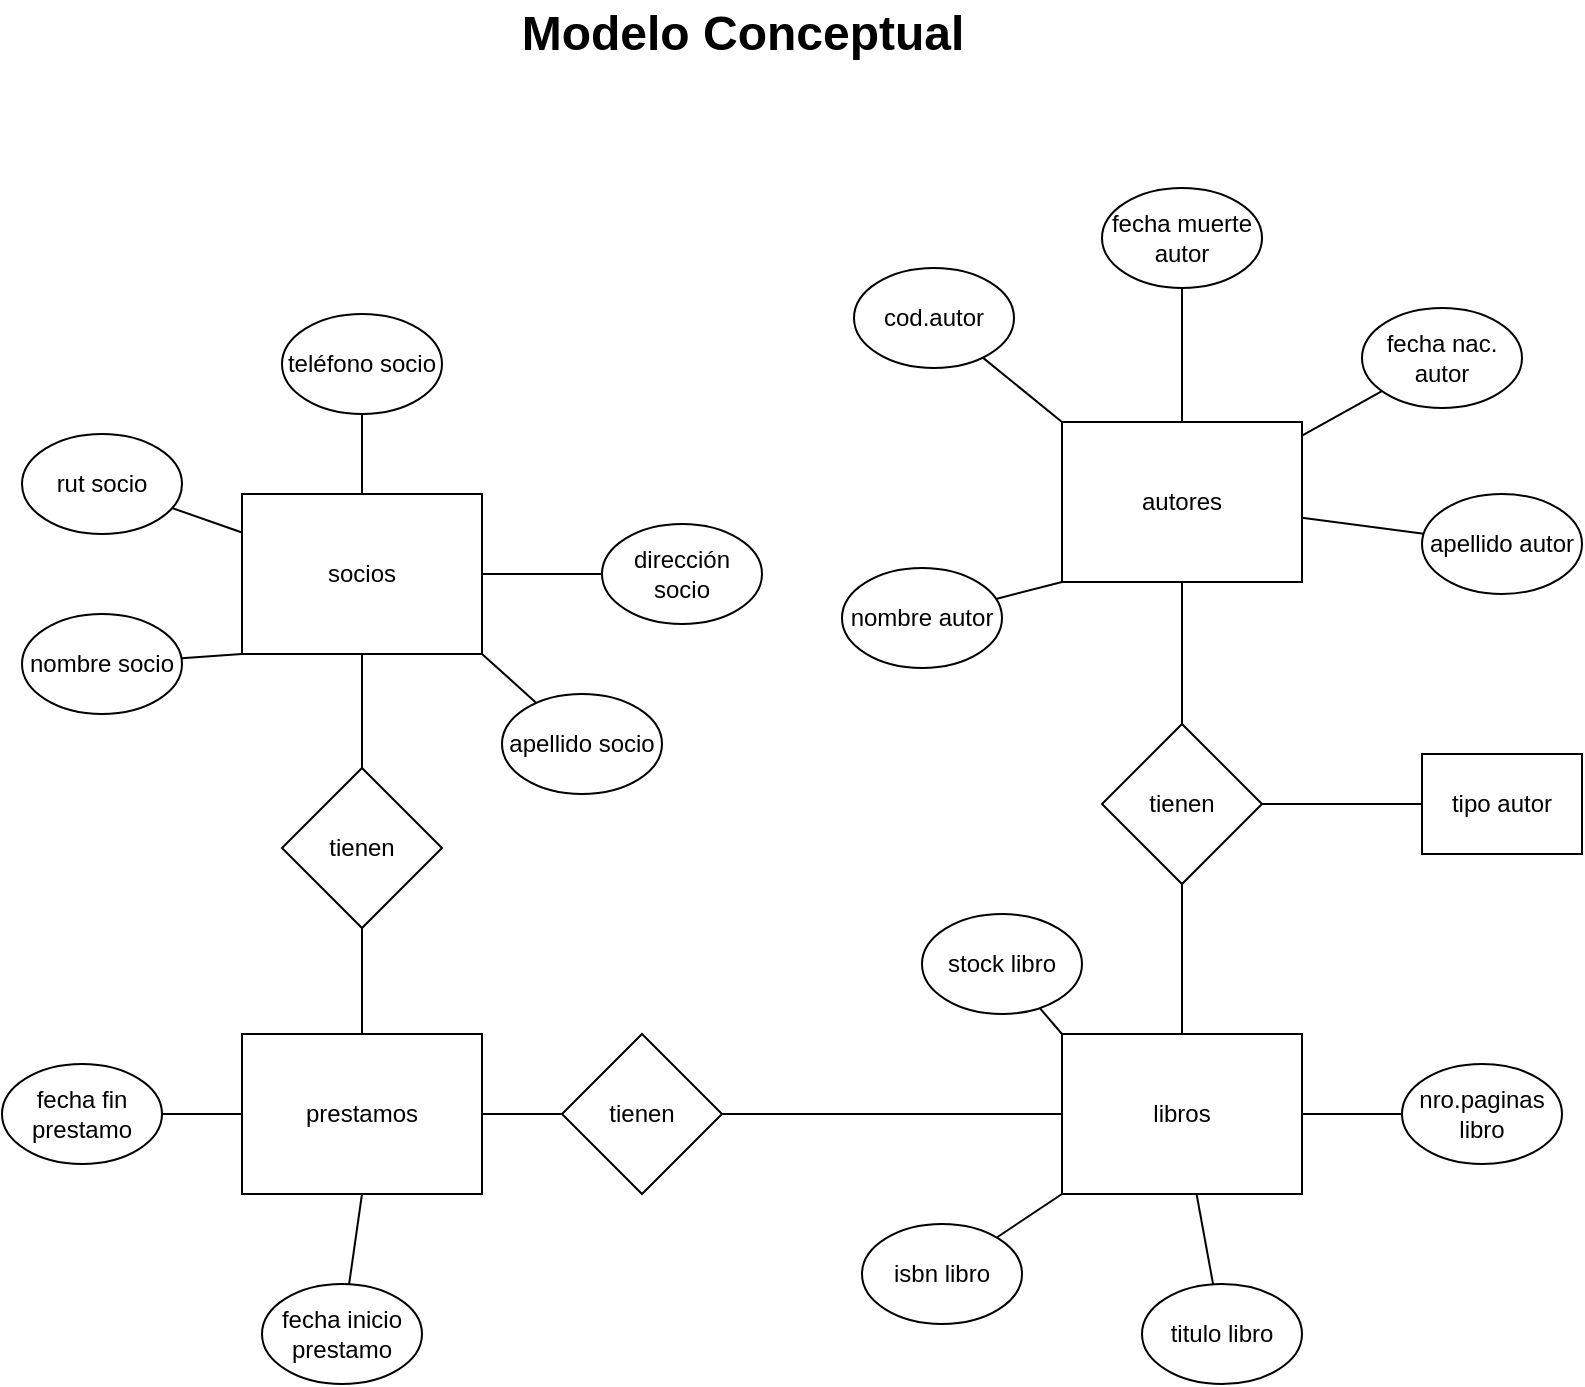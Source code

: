 <mxfile version="17.4.6" type="device" pages="3"><diagram id="gGdXK5Btigw2QrwOdu4P" name="Mod.Conceptal"><mxGraphModel dx="868" dy="450" grid="0" gridSize="10" guides="1" tooltips="1" connect="1" arrows="1" fold="1" page="1" pageScale="1" pageWidth="1169" pageHeight="827" math="0" shadow="0"><root><mxCell id="0"/><mxCell id="1" parent="0"/><mxCell id="twJl-MqSFPDh4V0m7v64-31" style="endArrow=none;rounded=0;orthogonalLoop=1;jettySize=auto;html=1;entryX=0;entryY=1;entryDx=0;entryDy=0;" parent="1" source="twJl-MqSFPDh4V0m7v64-2" target="twJl-MqSFPDh4V0m7v64-28" edge="1"><mxGeometry relative="1" as="geometry"/></mxCell><mxCell id="twJl-MqSFPDh4V0m7v64-2" value="isbn libro" style="ellipse;whiteSpace=wrap;html=1;" parent="1" vertex="1"><mxGeometry x="440" y="648" width="80" height="50" as="geometry"/></mxCell><mxCell id="twJl-MqSFPDh4V0m7v64-52" value="" style="endArrow=none;edgeStyle=none;rounded=0;orthogonalLoop=1;jettySize=auto;html=1;" parent="1" source="twJl-MqSFPDh4V0m7v64-3" target="twJl-MqSFPDh4V0m7v64-28" edge="1"><mxGeometry relative="1" as="geometry"/></mxCell><mxCell id="twJl-MqSFPDh4V0m7v64-3" value="titulo libro" style="ellipse;whiteSpace=wrap;html=1;" parent="1" vertex="1"><mxGeometry x="580" y="678" width="80" height="50" as="geometry"/></mxCell><mxCell id="twJl-MqSFPDh4V0m7v64-4" value="tipo autor" style="rounded=0;whiteSpace=wrap;html=1;" parent="1" vertex="1"><mxGeometry x="720" y="413" width="80" height="50" as="geometry"/></mxCell><mxCell id="twJl-MqSFPDh4V0m7v64-32" style="endArrow=none;rounded=0;orthogonalLoop=1;jettySize=auto;html=1;entryX=1;entryY=0.5;entryDx=0;entryDy=0;" parent="1" source="twJl-MqSFPDh4V0m7v64-5" target="twJl-MqSFPDh4V0m7v64-28" edge="1"><mxGeometry relative="1" as="geometry"/></mxCell><mxCell id="twJl-MqSFPDh4V0m7v64-5" value="nro.paginas libro" style="ellipse;whiteSpace=wrap;html=1;" parent="1" vertex="1"><mxGeometry x="710" y="568" width="80" height="50" as="geometry"/></mxCell><mxCell id="twJl-MqSFPDh4V0m7v64-22" style="endArrow=none;rounded=0;orthogonalLoop=1;jettySize=auto;html=1;" parent="1" source="twJl-MqSFPDh4V0m7v64-6" target="twJl-MqSFPDh4V0m7v64-21" edge="1"><mxGeometry relative="1" as="geometry"/></mxCell><mxCell id="twJl-MqSFPDh4V0m7v64-6" value="rut socio" style="ellipse;whiteSpace=wrap;html=1;" parent="1" vertex="1"><mxGeometry x="20" y="253" width="80" height="50" as="geometry"/></mxCell><mxCell id="twJl-MqSFPDh4V0m7v64-39" style="endArrow=none;rounded=0;orthogonalLoop=1;jettySize=auto;html=1;entryX=0;entryY=0;entryDx=0;entryDy=0;" parent="1" source="twJl-MqSFPDh4V0m7v64-7" target="twJl-MqSFPDh4V0m7v64-36" edge="1"><mxGeometry relative="1" as="geometry"/></mxCell><mxCell id="twJl-MqSFPDh4V0m7v64-7" value="cod.autor" style="ellipse;whiteSpace=wrap;html=1;" parent="1" vertex="1"><mxGeometry x="436" y="170" width="80" height="50" as="geometry"/></mxCell><mxCell id="twJl-MqSFPDh4V0m7v64-41" style="endArrow=none;rounded=0;orthogonalLoop=1;jettySize=auto;html=1;entryX=0;entryY=1;entryDx=0;entryDy=0;" parent="1" source="twJl-MqSFPDh4V0m7v64-8" target="twJl-MqSFPDh4V0m7v64-36" edge="1"><mxGeometry relative="1" as="geometry"/></mxCell><mxCell id="twJl-MqSFPDh4V0m7v64-8" value="nombre autor" style="ellipse;whiteSpace=wrap;html=1;" parent="1" vertex="1"><mxGeometry x="430" y="320" width="80" height="50" as="geometry"/></mxCell><mxCell id="twJl-MqSFPDh4V0m7v64-42" value="" style="endArrow=none;edgeStyle=none;rounded=0;orthogonalLoop=1;jettySize=auto;html=1;" parent="1" source="twJl-MqSFPDh4V0m7v64-9" target="twJl-MqSFPDh4V0m7v64-36" edge="1"><mxGeometry relative="1" as="geometry"/></mxCell><mxCell id="twJl-MqSFPDh4V0m7v64-9" value="fecha nac. autor" style="ellipse;whiteSpace=wrap;html=1;" parent="1" vertex="1"><mxGeometry x="690" y="190" width="80" height="50" as="geometry"/></mxCell><mxCell id="twJl-MqSFPDh4V0m7v64-24" style="endArrow=none;rounded=0;orthogonalLoop=1;jettySize=auto;html=1;entryX=0;entryY=1;entryDx=0;entryDy=0;" parent="1" source="twJl-MqSFPDh4V0m7v64-11" target="twJl-MqSFPDh4V0m7v64-21" edge="1"><mxGeometry relative="1" as="geometry"/></mxCell><mxCell id="twJl-MqSFPDh4V0m7v64-11" value="nombre socio" style="ellipse;whiteSpace=wrap;html=1;" parent="1" vertex="1"><mxGeometry x="20" y="343" width="80" height="50" as="geometry"/></mxCell><mxCell id="twJl-MqSFPDh4V0m7v64-49" value="" style="endArrow=none;edgeStyle=none;rounded=0;orthogonalLoop=1;jettySize=auto;html=1;" parent="1" source="twJl-MqSFPDh4V0m7v64-12" target="twJl-MqSFPDh4V0m7v64-33" edge="1"><mxGeometry relative="1" as="geometry"/></mxCell><mxCell id="twJl-MqSFPDh4V0m7v64-12" value="fecha fin prestamo" style="ellipse;whiteSpace=wrap;html=1;" parent="1" vertex="1"><mxGeometry x="10" y="568" width="80" height="50" as="geometry"/></mxCell><mxCell id="twJl-MqSFPDh4V0m7v64-34" style="endArrow=none;rounded=0;orthogonalLoop=1;jettySize=auto;html=1;entryX=0.5;entryY=1;entryDx=0;entryDy=0;" parent="1" source="twJl-MqSFPDh4V0m7v64-13" target="twJl-MqSFPDh4V0m7v64-33" edge="1"><mxGeometry relative="1" as="geometry"/></mxCell><mxCell id="twJl-MqSFPDh4V0m7v64-13" value="fecha inicio prestamo" style="ellipse;whiteSpace=wrap;html=1;" parent="1" vertex="1"><mxGeometry x="140" y="678" width="80" height="50" as="geometry"/></mxCell><mxCell id="twJl-MqSFPDh4V0m7v64-27" style="endArrow=none;rounded=0;orthogonalLoop=1;jettySize=auto;html=1;entryX=0.5;entryY=0;entryDx=0;entryDy=0;" parent="1" source="twJl-MqSFPDh4V0m7v64-14" target="twJl-MqSFPDh4V0m7v64-21" edge="1"><mxGeometry relative="1" as="geometry"/></mxCell><mxCell id="twJl-MqSFPDh4V0m7v64-14" value="teléfono socio" style="ellipse;whiteSpace=wrap;html=1;" parent="1" vertex="1"><mxGeometry x="150" y="193" width="80" height="50" as="geometry"/></mxCell><mxCell id="twJl-MqSFPDh4V0m7v64-25" style="endArrow=none;rounded=0;orthogonalLoop=1;jettySize=auto;html=1;entryX=1;entryY=1;entryDx=0;entryDy=0;" parent="1" source="twJl-MqSFPDh4V0m7v64-17" target="twJl-MqSFPDh4V0m7v64-21" edge="1"><mxGeometry relative="1" as="geometry"/></mxCell><mxCell id="twJl-MqSFPDh4V0m7v64-17" value="apellido socio" style="ellipse;whiteSpace=wrap;html=1;" parent="1" vertex="1"><mxGeometry x="260" y="383" width="80" height="50" as="geometry"/></mxCell><mxCell id="twJl-MqSFPDh4V0m7v64-26" style="endArrow=none;rounded=0;orthogonalLoop=1;jettySize=auto;html=1;entryX=1;entryY=0.5;entryDx=0;entryDy=0;" parent="1" source="twJl-MqSFPDh4V0m7v64-18" target="twJl-MqSFPDh4V0m7v64-21" edge="1"><mxGeometry relative="1" as="geometry"/></mxCell><mxCell id="twJl-MqSFPDh4V0m7v64-18" value="dirección socio" style="ellipse;whiteSpace=wrap;html=1;" parent="1" vertex="1"><mxGeometry x="310" y="298" width="80" height="50" as="geometry"/></mxCell><mxCell id="twJl-MqSFPDh4V0m7v64-30" style="endArrow=none;rounded=0;orthogonalLoop=1;jettySize=auto;html=1;entryX=0;entryY=0;entryDx=0;entryDy=0;" parent="1" source="twJl-MqSFPDh4V0m7v64-19" target="twJl-MqSFPDh4V0m7v64-28" edge="1"><mxGeometry relative="1" as="geometry"/></mxCell><mxCell id="twJl-MqSFPDh4V0m7v64-19" value="stock libro" style="ellipse;whiteSpace=wrap;html=1;" parent="1" vertex="1"><mxGeometry x="470" y="493" width="80" height="50" as="geometry"/></mxCell><mxCell id="twJl-MqSFPDh4V0m7v64-43" value="" style="endArrow=none;edgeStyle=none;rounded=0;orthogonalLoop=1;jettySize=auto;html=1;" parent="1" source="twJl-MqSFPDh4V0m7v64-20" target="twJl-MqSFPDh4V0m7v64-36" edge="1"><mxGeometry relative="1" as="geometry"/></mxCell><mxCell id="twJl-MqSFPDh4V0m7v64-20" value="fecha muerte autor" style="ellipse;whiteSpace=wrap;html=1;" parent="1" vertex="1"><mxGeometry x="560" y="130" width="80" height="50" as="geometry"/></mxCell><mxCell id="twJl-MqSFPDh4V0m7v64-21" value="socios" style="rounded=0;whiteSpace=wrap;html=1;" parent="1" vertex="1"><mxGeometry x="130" y="283" width="120" height="80" as="geometry"/></mxCell><mxCell id="twJl-MqSFPDh4V0m7v64-57" value="" style="endArrow=none;edgeStyle=none;rounded=0;orthogonalLoop=1;jettySize=auto;html=1;entryX=0.5;entryY=1;entryDx=0;entryDy=0;" parent="1" source="twJl-MqSFPDh4V0m7v64-28" target="twJl-MqSFPDh4V0m7v64-56" edge="1"><mxGeometry relative="1" as="geometry"/></mxCell><mxCell id="twJl-MqSFPDh4V0m7v64-28" value="libros" style="rounded=0;whiteSpace=wrap;html=1;" parent="1" vertex="1"><mxGeometry x="540" y="553" width="120" height="80" as="geometry"/></mxCell><mxCell id="twJl-MqSFPDh4V0m7v64-47" style="edgeStyle=none;rounded=0;orthogonalLoop=1;jettySize=auto;html=1;exitX=0.5;exitY=0;exitDx=0;exitDy=0;entryX=0.5;entryY=1;entryDx=0;entryDy=0;strokeColor=none;" parent="1" source="twJl-MqSFPDh4V0m7v64-33" target="twJl-MqSFPDh4V0m7v64-46" edge="1"><mxGeometry relative="1" as="geometry"><mxPoint x="150" y="503" as="targetPoint"/></mxGeometry></mxCell><mxCell id="twJl-MqSFPDh4V0m7v64-54" style="endArrow=none;edgeStyle=none;rounded=0;orthogonalLoop=1;jettySize=auto;html=1;entryX=0.5;entryY=1;entryDx=0;entryDy=0;" parent="1" source="twJl-MqSFPDh4V0m7v64-33" target="twJl-MqSFPDh4V0m7v64-46" edge="1"><mxGeometry relative="1" as="geometry"/></mxCell><mxCell id="twJl-MqSFPDh4V0m7v64-55" value="" style="endArrow=none;edgeStyle=none;rounded=0;orthogonalLoop=1;jettySize=auto;html=1;" parent="1" source="twJl-MqSFPDh4V0m7v64-33" target="twJl-MqSFPDh4V0m7v64-50" edge="1"><mxGeometry relative="1" as="geometry"/></mxCell><mxCell id="twJl-MqSFPDh4V0m7v64-33" value="prestamos" style="rounded=0;whiteSpace=wrap;html=1;" parent="1" vertex="1"><mxGeometry x="130" y="553" width="120" height="80" as="geometry"/></mxCell><mxCell id="twJl-MqSFPDh4V0m7v64-36" value="autores" style="rounded=0;whiteSpace=wrap;html=1;" parent="1" vertex="1"><mxGeometry x="540" y="247" width="120" height="80" as="geometry"/></mxCell><mxCell id="twJl-MqSFPDh4V0m7v64-45" value="" style="endArrow=none;edgeStyle=none;rounded=0;orthogonalLoop=1;jettySize=auto;html=1;" parent="1" source="twJl-MqSFPDh4V0m7v64-44" target="twJl-MqSFPDh4V0m7v64-36" edge="1"><mxGeometry relative="1" as="geometry"/></mxCell><mxCell id="twJl-MqSFPDh4V0m7v64-44" value="apellido autor" style="ellipse;whiteSpace=wrap;html=1;" parent="1" vertex="1"><mxGeometry x="720" y="283" width="80" height="50" as="geometry"/></mxCell><mxCell id="twJl-MqSFPDh4V0m7v64-48" style="endArrow=none;edgeStyle=none;rounded=0;orthogonalLoop=1;jettySize=auto;html=1;entryX=0.5;entryY=1;entryDx=0;entryDy=0;exitX=0.5;exitY=0;exitDx=0;exitDy=0;" parent="1" source="twJl-MqSFPDh4V0m7v64-46" target="twJl-MqSFPDh4V0m7v64-21" edge="1"><mxGeometry relative="1" as="geometry"/></mxCell><mxCell id="twJl-MqSFPDh4V0m7v64-46" value="tienen" style="rhombus;whiteSpace=wrap;html=1;" parent="1" vertex="1"><mxGeometry x="150" y="420" width="80" height="80" as="geometry"/></mxCell><mxCell id="twJl-MqSFPDh4V0m7v64-53" style="endArrow=none;edgeStyle=none;rounded=0;orthogonalLoop=1;jettySize=auto;html=1;entryX=0;entryY=0.5;entryDx=0;entryDy=0;" parent="1" source="twJl-MqSFPDh4V0m7v64-50" target="twJl-MqSFPDh4V0m7v64-28" edge="1"><mxGeometry relative="1" as="geometry"/></mxCell><mxCell id="twJl-MqSFPDh4V0m7v64-50" value="tienen" style="rhombus;whiteSpace=wrap;html=1;" parent="1" vertex="1"><mxGeometry x="290" y="553" width="80" height="80" as="geometry"/></mxCell><mxCell id="twJl-MqSFPDh4V0m7v64-58" value="" style="endArrow=none;edgeStyle=none;rounded=0;orthogonalLoop=1;jettySize=auto;html=1;" parent="1" source="twJl-MqSFPDh4V0m7v64-56" target="twJl-MqSFPDh4V0m7v64-36" edge="1"><mxGeometry relative="1" as="geometry"/></mxCell><mxCell id="rr8LgBk8aCPNcUnzPRbN-1" style="endArrow=none;edgeStyle=none;rounded=0;orthogonalLoop=1;jettySize=auto;html=1;entryX=0;entryY=0.5;entryDx=0;entryDy=0;" edge="1" parent="1" source="twJl-MqSFPDh4V0m7v64-56" target="twJl-MqSFPDh4V0m7v64-4"><mxGeometry relative="1" as="geometry"/></mxCell><mxCell id="twJl-MqSFPDh4V0m7v64-56" value="tienen" style="rhombus;whiteSpace=wrap;html=1;" parent="1" vertex="1"><mxGeometry x="560" y="398" width="80" height="80" as="geometry"/></mxCell><mxCell id="C50uTX_eALHalkS49ZuI-1" value="Modelo Conceptual" style="text;html=1;resizable=0;autosize=1;align=center;verticalAlign=middle;points=[];fillColor=none;strokeColor=none;rounded=0;fontSize=24;fontStyle=1" vertex="1" parent="1"><mxGeometry x="264" y="36" width="231" height="33" as="geometry"/></mxCell></root></mxGraphModel></diagram><diagram id="sZoXA4b9WpNUsyYJrURt" name="Mod.Logico"><mxGraphModel dx="1578" dy="818" grid="0" gridSize="10" guides="1" tooltips="1" connect="1" arrows="1" fold="1" page="1" pageScale="1" pageWidth="1169" pageHeight="827" math="0" shadow="0"><root><mxCell id="0"/><mxCell id="1" parent="0"/><mxCell id="LcGjF_54cULHTcoYFPl6-4" style="endArrow=none;edgeStyle=none;rounded=0;orthogonalLoop=1;jettySize=auto;html=1;fontFamily=Times New Roman;" parent="1" source="kplBTsT5Uzii3WlaNtsr-4" target="kplBTsT5Uzii3WlaNtsr-12" edge="1"><mxGeometry relative="1" as="geometry"/></mxCell><mxCell id="kplBTsT5Uzii3WlaNtsr-4" value="Socios" style="swimlane;fontStyle=0;childLayout=stackLayout;horizontal=1;startSize=30;horizontalStack=0;resizeParent=1;resizeParentMax=0;resizeLast=0;collapsible=1;marginBottom=0;fontFamily=Times New Roman;" parent="1" vertex="1"><mxGeometry x="89" y="113" width="140" height="210" as="geometry"/></mxCell><mxCell id="kplBTsT5Uzii3WlaNtsr-5" value="Rut" style="text;strokeColor=none;fillColor=none;align=left;verticalAlign=middle;spacingLeft=4;spacingRight=4;overflow=hidden;points=[[0,0.5],[1,0.5]];portConstraint=eastwest;rotatable=0;fontFamily=Times New Roman;" parent="kplBTsT5Uzii3WlaNtsr-4" vertex="1"><mxGeometry y="30" width="140" height="30" as="geometry"/></mxCell><mxCell id="kplBTsT5Uzii3WlaNtsr-6" value="Nombre" style="text;strokeColor=none;fillColor=none;align=left;verticalAlign=middle;spacingLeft=4;spacingRight=4;overflow=hidden;points=[[0,0.5],[1,0.5]];portConstraint=eastwest;rotatable=0;fontFamily=Times New Roman;" parent="kplBTsT5Uzii3WlaNtsr-4" vertex="1"><mxGeometry y="60" width="140" height="30" as="geometry"/></mxCell><mxCell id="kplBTsT5Uzii3WlaNtsr-7" value="Apellido" style="text;strokeColor=none;fillColor=none;align=left;verticalAlign=middle;spacingLeft=4;spacingRight=4;overflow=hidden;points=[[0,0.5],[1,0.5]];portConstraint=eastwest;rotatable=0;fontFamily=Times New Roman;" parent="kplBTsT5Uzii3WlaNtsr-4" vertex="1"><mxGeometry y="90" width="140" height="30" as="geometry"/></mxCell><mxCell id="kplBTsT5Uzii3WlaNtsr-20" value="Direccion" style="text;strokeColor=none;fillColor=none;align=left;verticalAlign=middle;spacingLeft=4;spacingRight=4;overflow=hidden;points=[[0,0.5],[1,0.5]];portConstraint=eastwest;rotatable=0;fontFamily=Times New Roman;" parent="kplBTsT5Uzii3WlaNtsr-4" vertex="1"><mxGeometry y="120" width="140" height="30" as="geometry"/></mxCell><mxCell id="DnL2hJb9HA8uko2wrnVk-7" value="Comuna id" style="text;strokeColor=none;fillColor=none;align=left;verticalAlign=middle;spacingLeft=4;spacingRight=4;overflow=hidden;points=[[0,0.5],[1,0.5]];portConstraint=eastwest;rotatable=0;fontFamily=Times New Roman;" vertex="1" parent="kplBTsT5Uzii3WlaNtsr-4"><mxGeometry y="150" width="140" height="30" as="geometry"/></mxCell><mxCell id="BU5FrSsSOUxZDcDjpeeU-1" value="Telefono" style="text;strokeColor=none;fillColor=none;align=left;verticalAlign=middle;spacingLeft=4;spacingRight=4;overflow=hidden;points=[[0,0.5],[1,0.5]];portConstraint=eastwest;rotatable=0;fontFamily=Times New Roman;" parent="kplBTsT5Uzii3WlaNtsr-4" vertex="1"><mxGeometry y="180" width="140" height="30" as="geometry"/></mxCell><mxCell id="kplBTsT5Uzii3WlaNtsr-8" value="Autores" style="swimlane;fontStyle=0;childLayout=stackLayout;horizontal=1;startSize=30;horizontalStack=0;resizeParent=1;resizeParentMax=0;resizeLast=0;collapsible=1;marginBottom=0;fontFamily=Times New Roman;" parent="1" vertex="1"><mxGeometry x="869" y="393" width="140" height="180" as="geometry"/></mxCell><mxCell id="kplBTsT5Uzii3WlaNtsr-9" value="Id" style="text;strokeColor=none;fillColor=none;align=left;verticalAlign=middle;spacingLeft=4;spacingRight=4;overflow=hidden;points=[[0,0.5],[1,0.5]];portConstraint=eastwest;rotatable=0;fontFamily=Times New Roman;" parent="kplBTsT5Uzii3WlaNtsr-8" vertex="1"><mxGeometry y="30" width="140" height="30" as="geometry"/></mxCell><mxCell id="kplBTsT5Uzii3WlaNtsr-10" value="Nombre" style="text;strokeColor=none;fillColor=none;align=left;verticalAlign=middle;spacingLeft=4;spacingRight=4;overflow=hidden;points=[[0,0.5],[1,0.5]];portConstraint=eastwest;rotatable=0;fontFamily=Times New Roman;" parent="kplBTsT5Uzii3WlaNtsr-8" vertex="1"><mxGeometry y="60" width="140" height="30" as="geometry"/></mxCell><mxCell id="kplBTsT5Uzii3WlaNtsr-11" value="Apellido" style="text;strokeColor=none;fillColor=none;align=left;verticalAlign=middle;spacingLeft=4;spacingRight=4;overflow=hidden;points=[[0,0.5],[1,0.5]];portConstraint=eastwest;rotatable=0;fontFamily=Times New Roman;" parent="kplBTsT5Uzii3WlaNtsr-8" vertex="1"><mxGeometry y="90" width="140" height="30" as="geometry"/></mxCell><mxCell id="qdh4Uouu51EQg7xut_rz-2" value="Fecha Nac." style="text;strokeColor=none;fillColor=none;align=left;verticalAlign=middle;spacingLeft=4;spacingRight=4;overflow=hidden;points=[[0,0.5],[1,0.5]];portConstraint=eastwest;rotatable=0;fontFamily=Times New Roman;" parent="kplBTsT5Uzii3WlaNtsr-8" vertex="1"><mxGeometry y="120" width="140" height="30" as="geometry"/></mxCell><mxCell id="qdh4Uouu51EQg7xut_rz-3" value="Fecha Def." style="text;strokeColor=none;fillColor=none;align=left;verticalAlign=middle;spacingLeft=4;spacingRight=4;overflow=hidden;points=[[0,0.5],[1,0.5]];portConstraint=eastwest;rotatable=0;fontFamily=Times New Roman;" parent="kplBTsT5Uzii3WlaNtsr-8" vertex="1"><mxGeometry y="150" width="140" height="30" as="geometry"/></mxCell><mxCell id="kplBTsT5Uzii3WlaNtsr-12" value="Prestamos" style="swimlane;fontStyle=0;childLayout=stackLayout;horizontal=1;startSize=30;horizontalStack=0;resizeParent=1;resizeParentMax=0;resizeLast=0;collapsible=1;marginBottom=0;fontFamily=Times New Roman;" parent="1" vertex="1"><mxGeometry x="89" y="393" width="140" height="180" as="geometry"/></mxCell><mxCell id="kplBTsT5Uzii3WlaNtsr-13" value="id" style="text;strokeColor=none;fillColor=none;align=left;verticalAlign=middle;spacingLeft=4;spacingRight=4;overflow=hidden;points=[[0,0.5],[1,0.5]];portConstraint=eastwest;rotatable=0;fontFamily=Times New Roman;" parent="kplBTsT5Uzii3WlaNtsr-12" vertex="1"><mxGeometry y="30" width="140" height="30" as="geometry"/></mxCell><mxCell id="jahKsEnV-pAgJeq25klD-1" value="Socio id" style="text;strokeColor=none;fillColor=none;align=left;verticalAlign=middle;spacingLeft=4;spacingRight=4;overflow=hidden;points=[[0,0.5],[1,0.5]];portConstraint=eastwest;rotatable=0;fontFamily=Times New Roman;" vertex="1" parent="kplBTsT5Uzii3WlaNtsr-12"><mxGeometry y="60" width="140" height="30" as="geometry"/></mxCell><mxCell id="kplBTsT5Uzii3WlaNtsr-14" value="Libro Isbn" style="text;strokeColor=none;fillColor=none;align=left;verticalAlign=middle;spacingLeft=4;spacingRight=4;overflow=hidden;points=[[0,0.5],[1,0.5]];portConstraint=eastwest;rotatable=0;fontFamily=Times New Roman;" parent="kplBTsT5Uzii3WlaNtsr-12" vertex="1"><mxGeometry y="90" width="140" height="30" as="geometry"/></mxCell><mxCell id="kplBTsT5Uzii3WlaNtsr-15" value="Fecha inicio" style="text;strokeColor=none;fillColor=none;align=left;verticalAlign=middle;spacingLeft=4;spacingRight=4;overflow=hidden;points=[[0,0.5],[1,0.5]];portConstraint=eastwest;rotatable=0;fontFamily=Times New Roman;" parent="kplBTsT5Uzii3WlaNtsr-12" vertex="1"><mxGeometry y="120" width="140" height="30" as="geometry"/></mxCell><mxCell id="suWhxthekLrk7D4kTfsG-2" value="Fecha fin" style="text;strokeColor=none;fillColor=none;align=left;verticalAlign=middle;spacingLeft=4;spacingRight=4;overflow=hidden;points=[[0,0.5],[1,0.5]];portConstraint=eastwest;rotatable=0;fontFamily=Times New Roman;" parent="kplBTsT5Uzii3WlaNtsr-12" vertex="1"><mxGeometry y="150" width="140" height="30" as="geometry"/></mxCell><mxCell id="kplBTsT5Uzii3WlaNtsr-16" value="Libros" style="swimlane;fontStyle=0;childLayout=stackLayout;horizontal=1;startSize=30;horizontalStack=0;resizeParent=1;resizeParentMax=0;resizeLast=0;collapsible=1;marginBottom=0;fontFamily=Times New Roman;" parent="1" vertex="1"><mxGeometry x="369" y="393" width="140" height="150" as="geometry"/></mxCell><mxCell id="kplBTsT5Uzii3WlaNtsr-17" value="Isbn" style="text;strokeColor=none;fillColor=none;align=left;verticalAlign=middle;spacingLeft=4;spacingRight=4;overflow=hidden;points=[[0,0.5],[1,0.5]];portConstraint=eastwest;rotatable=0;fontFamily=Times New Roman;" parent="kplBTsT5Uzii3WlaNtsr-16" vertex="1"><mxGeometry y="30" width="140" height="30" as="geometry"/></mxCell><mxCell id="kplBTsT5Uzii3WlaNtsr-18" value="Titulo" style="text;strokeColor=none;fillColor=none;align=left;verticalAlign=middle;spacingLeft=4;spacingRight=4;overflow=hidden;points=[[0,0.5],[1,0.5]];portConstraint=eastwest;rotatable=0;fontFamily=Times New Roman;" parent="kplBTsT5Uzii3WlaNtsr-16" vertex="1"><mxGeometry y="60" width="140" height="30" as="geometry"/></mxCell><mxCell id="kplBTsT5Uzii3WlaNtsr-19" value="Nro. paginas" style="text;strokeColor=none;fillColor=none;align=left;verticalAlign=middle;spacingLeft=4;spacingRight=4;overflow=hidden;points=[[0,0.5],[1,0.5]];portConstraint=eastwest;rotatable=0;fontFamily=Times New Roman;" parent="kplBTsT5Uzii3WlaNtsr-16" vertex="1"><mxGeometry y="90" width="140" height="30" as="geometry"/></mxCell><mxCell id="nCCSkgj6QSMP4GK4qSd8-1" value="Stock" style="text;strokeColor=none;fillColor=none;align=left;verticalAlign=middle;spacingLeft=4;spacingRight=4;overflow=hidden;points=[[0,0.5],[1,0.5]];portConstraint=eastwest;rotatable=0;fontFamily=Times New Roman;" parent="kplBTsT5Uzii3WlaNtsr-16" vertex="1"><mxGeometry y="120" width="140" height="30" as="geometry"/></mxCell><mxCell id="LcGjF_54cULHTcoYFPl6-5" value="1" style="text;html=1;strokeColor=none;fillColor=none;align=center;verticalAlign=middle;whiteSpace=wrap;rounded=0;fontFamily=Times New Roman;" parent="1" vertex="1"><mxGeometry x="99" y="323" width="60" height="30" as="geometry"/></mxCell><mxCell id="LcGjF_54cULHTcoYFPl6-6" value="*" style="text;html=1;strokeColor=none;fillColor=none;align=center;verticalAlign=middle;whiteSpace=wrap;rounded=0;fontFamily=Times New Roman;" parent="1" vertex="1"><mxGeometry x="99" y="363" width="60" height="30" as="geometry"/></mxCell><mxCell id="-3tBa2eIU2UbpMK0bBj7-27" value="" style="endArrow=none;edgeStyle=none;rounded=0;orthogonalLoop=1;jettySize=auto;html=1;" edge="1" parent="1" source="-3tBa2eIU2UbpMK0bBj7-1" target="-3tBa2eIU2UbpMK0bBj7-17"><mxGeometry relative="1" as="geometry"/></mxCell><mxCell id="-3tBa2eIU2UbpMK0bBj7-1" value="Tipos Autor" style="swimlane;fontStyle=0;childLayout=stackLayout;horizontal=1;startSize=30;horizontalStack=0;resizeParent=1;resizeParentMax=0;resizeLast=0;collapsible=1;marginBottom=0;fontFamily=Times New Roman;" vertex="1" parent="1"><mxGeometry x="609" y="613" width="140" height="90" as="geometry"/></mxCell><mxCell id="-3tBa2eIU2UbpMK0bBj7-2" value="id" style="text;strokeColor=none;fillColor=none;align=left;verticalAlign=middle;spacingLeft=4;spacingRight=4;overflow=hidden;points=[[0,0.5],[1,0.5]];portConstraint=eastwest;rotatable=0;fontFamily=Times New Roman;" vertex="1" parent="-3tBa2eIU2UbpMK0bBj7-1"><mxGeometry y="30" width="140" height="30" as="geometry"/></mxCell><mxCell id="-3tBa2eIU2UbpMK0bBj7-3" value="Tipo" style="text;strokeColor=none;fillColor=none;align=left;verticalAlign=middle;spacingLeft=4;spacingRight=4;overflow=hidden;points=[[0,0.5],[1,0.5]];portConstraint=eastwest;rotatable=0;fontFamily=Times New Roman;" vertex="1" parent="-3tBa2eIU2UbpMK0bBj7-1"><mxGeometry y="60" width="140" height="30" as="geometry"/></mxCell><mxCell id="-3tBa2eIU2UbpMK0bBj7-12" value="1" style="text;html=1;strokeColor=none;fillColor=none;align=center;verticalAlign=middle;whiteSpace=wrap;rounded=0;fontFamily=Times New Roman;" vertex="1" parent="1"><mxGeometry x="329" y="433" width="40" height="30" as="geometry"/></mxCell><mxCell id="-3tBa2eIU2UbpMK0bBj7-13" value="*" style="text;html=1;strokeColor=none;fillColor=none;align=center;verticalAlign=middle;whiteSpace=wrap;rounded=0;fontFamily=Times New Roman;" vertex="1" parent="1"><mxGeometry x="229" y="433" width="30" height="30" as="geometry"/></mxCell><mxCell id="-3tBa2eIU2UbpMK0bBj7-14" value="Libros-Autores" style="swimlane;fontStyle=0;childLayout=stackLayout;horizontal=1;startSize=30;horizontalStack=0;resizeParent=1;resizeParentMax=0;resizeLast=0;collapsible=1;marginBottom=0;fontFamily=Times New Roman;" vertex="1" parent="1"><mxGeometry x="609" y="393" width="140" height="120" as="geometry"/></mxCell><mxCell id="-3tBa2eIU2UbpMK0bBj7-15" value="Isbn" style="text;strokeColor=none;fillColor=none;align=left;verticalAlign=middle;spacingLeft=4;spacingRight=4;overflow=hidden;points=[[0,0.5],[1,0.5]];portConstraint=eastwest;rotatable=0;fontFamily=Times New Roman;" vertex="1" parent="-3tBa2eIU2UbpMK0bBj7-14"><mxGeometry y="30" width="140" height="30" as="geometry"/></mxCell><mxCell id="-3tBa2eIU2UbpMK0bBj7-16" value="tipo id" style="text;strokeColor=none;fillColor=none;align=left;verticalAlign=middle;spacingLeft=4;spacingRight=4;overflow=hidden;points=[[0,0.5],[1,0.5]];portConstraint=eastwest;rotatable=0;fontFamily=Times New Roman;" vertex="1" parent="-3tBa2eIU2UbpMK0bBj7-14"><mxGeometry y="60" width="140" height="30" as="geometry"/></mxCell><mxCell id="-3tBa2eIU2UbpMK0bBj7-17" value="autor id" style="text;strokeColor=none;fillColor=none;align=left;verticalAlign=middle;spacingLeft=4;spacingRight=4;overflow=hidden;points=[[0,0.5],[1,0.5]];portConstraint=eastwest;rotatable=0;fontFamily=Times New Roman;" vertex="1" parent="-3tBa2eIU2UbpMK0bBj7-14"><mxGeometry y="90" width="140" height="30" as="geometry"/></mxCell><mxCell id="-3tBa2eIU2UbpMK0bBj7-22" value="" style="endArrow=none;edgeStyle=none;rounded=0;orthogonalLoop=1;jettySize=auto;html=1;entryX=0;entryY=0.5;entryDx=0;entryDy=0;" edge="1" parent="1" source="kplBTsT5Uzii3WlaNtsr-18" target="-3tBa2eIU2UbpMK0bBj7-16"><mxGeometry relative="1" as="geometry"/></mxCell><mxCell id="-3tBa2eIU2UbpMK0bBj7-23" value="" style="endArrow=none;edgeStyle=none;rounded=0;orthogonalLoop=1;jettySize=auto;html=1;entryX=0;entryY=0.5;entryDx=0;entryDy=0;" edge="1" parent="1" target="kplBTsT5Uzii3WlaNtsr-18"><mxGeometry relative="1" as="geometry"><mxPoint x="229" y="467.58" as="sourcePoint"/><mxPoint x="329" y="467.58" as="targetPoint"/></mxGeometry></mxCell><mxCell id="-3tBa2eIU2UbpMK0bBj7-26" value="" style="endArrow=none;html=1;rounded=0;exitX=1;exitY=0.5;exitDx=0;exitDy=0;entryX=0;entryY=0.5;entryDx=0;entryDy=0;" edge="1" parent="1" source="-3tBa2eIU2UbpMK0bBj7-16"><mxGeometry width="50" height="50" relative="1" as="geometry"><mxPoint x="699" y="423" as="sourcePoint"/><mxPoint x="869" y="468" as="targetPoint"/></mxGeometry></mxCell><mxCell id="DnL2hJb9HA8uko2wrnVk-1" value="Comunas" style="swimlane;fontStyle=0;childLayout=stackLayout;horizontal=1;startSize=30;horizontalStack=0;resizeParent=1;resizeParentMax=0;resizeLast=0;collapsible=1;marginBottom=0;fontFamily=Times New Roman;" vertex="1" parent="1"><mxGeometry x="369" y="113" width="140" height="90" as="geometry"/></mxCell><mxCell id="DnL2hJb9HA8uko2wrnVk-2" value="id" style="text;strokeColor=none;fillColor=none;align=left;verticalAlign=middle;spacingLeft=4;spacingRight=4;overflow=hidden;points=[[0,0.5],[1,0.5]];portConstraint=eastwest;rotatable=0;fontFamily=Times New Roman;" vertex="1" parent="DnL2hJb9HA8uko2wrnVk-1"><mxGeometry y="30" width="140" height="30" as="geometry"/></mxCell><mxCell id="DnL2hJb9HA8uko2wrnVk-3" value="Comuna" style="text;strokeColor=none;fillColor=none;align=left;verticalAlign=middle;spacingLeft=4;spacingRight=4;overflow=hidden;points=[[0,0.5],[1,0.5]];portConstraint=eastwest;rotatable=0;fontFamily=Times New Roman;" vertex="1" parent="DnL2hJb9HA8uko2wrnVk-1"><mxGeometry y="60" width="140" height="30" as="geometry"/></mxCell><mxCell id="DnL2hJb9HA8uko2wrnVk-9" style="endArrow=none;edgeStyle=none;rounded=0;orthogonalLoop=1;jettySize=auto;html=1;entryX=0;entryY=0.5;entryDx=0;entryDy=0;" edge="1" parent="1" source="kplBTsT5Uzii3WlaNtsr-6" target="DnL2hJb9HA8uko2wrnVk-3"><mxGeometry relative="1" as="geometry"/></mxCell><mxCell id="DnL2hJb9HA8uko2wrnVk-10" value="1" style="text;html=1;strokeColor=none;fillColor=none;align=center;verticalAlign=middle;whiteSpace=wrap;rounded=0;fontFamily=Times New Roman;" vertex="1" parent="1"><mxGeometry x="229" y="153" width="30" height="30" as="geometry"/></mxCell><mxCell id="DnL2hJb9HA8uko2wrnVk-11" value="1" style="text;html=1;strokeColor=none;fillColor=none;align=center;verticalAlign=middle;whiteSpace=wrap;rounded=0;fontFamily=Times New Roman;" vertex="1" parent="1"><mxGeometry x="239" y="163" width="30" height="30" as="geometry"/></mxCell><mxCell id="DnL2hJb9HA8uko2wrnVk-12" value="1" style="text;html=1;strokeColor=none;fillColor=none;align=center;verticalAlign=middle;whiteSpace=wrap;rounded=0;fontFamily=Times New Roman;" vertex="1" parent="1"><mxGeometry x="509" y="438" width="20" height="30" as="geometry"/></mxCell><mxCell id="DnL2hJb9HA8uko2wrnVk-13" value="*" style="text;html=1;strokeColor=none;fillColor=none;align=center;verticalAlign=middle;whiteSpace=wrap;rounded=0;fontFamily=Times New Roman;" vertex="1" parent="1"><mxGeometry x="579" y="438" width="30" height="30" as="geometry"/></mxCell><mxCell id="DnL2hJb9HA8uko2wrnVk-14" value="1" style="text;html=1;strokeColor=none;fillColor=none;align=center;verticalAlign=middle;whiteSpace=wrap;rounded=0;fontFamily=Times New Roman;" vertex="1" parent="1"><mxGeometry x="659" y="583" width="20" height="30" as="geometry"/></mxCell><mxCell id="DnL2hJb9HA8uko2wrnVk-15" value="1" style="text;html=1;strokeColor=none;fillColor=none;align=center;verticalAlign=middle;whiteSpace=wrap;rounded=0;fontFamily=Times New Roman;" vertex="1" parent="1"><mxGeometry x="849" y="438" width="20" height="30" as="geometry"/></mxCell><mxCell id="DnL2hJb9HA8uko2wrnVk-17" value="*" style="text;html=1;strokeColor=none;fillColor=none;align=center;verticalAlign=middle;whiteSpace=wrap;rounded=0;fontFamily=Times New Roman;" vertex="1" parent="1"><mxGeometry x="649" y="513" width="30" height="30" as="geometry"/></mxCell><mxCell id="DnL2hJb9HA8uko2wrnVk-18" value="*" style="text;html=1;strokeColor=none;fillColor=none;align=center;verticalAlign=middle;whiteSpace=wrap;rounded=0;fontFamily=Times New Roman;" vertex="1" parent="1"><mxGeometry x="749" y="438" width="30" height="30" as="geometry"/></mxCell><mxCell id="hnvDwHHZkCve5sK40qyF-1" value="Modelo Lógico" style="text;html=1;resizable=0;autosize=1;align=center;verticalAlign=middle;points=[];fillColor=none;strokeColor=none;rounded=0;fontSize=24;fontStyle=1" vertex="1" parent="1"><mxGeometry x="585" y="59" width="179" height="33" as="geometry"/></mxCell></root></mxGraphModel></diagram><diagram id="ASpU6lHors7VP2FkwBJg" name="Mod.Fisico"><mxGraphModel dx="964" dy="500" grid="0" gridSize="10" guides="1" tooltips="1" connect="1" arrows="1" fold="1" page="1" pageScale="1" pageWidth="1169" pageHeight="827" math="0" shadow="0"><root><mxCell id="0"/><mxCell id="1" parent="0"/><mxCell id="1VZFBKCidhSCqVZBHa7o-7" style="edgeStyle=none;rounded=0;orthogonalLoop=1;jettySize=auto;html=1;entryX=1;entryY=0.5;entryDx=0;entryDy=0;fontSize=24;" edge="1" parent="1" source="rjgZXPf68low-lVSS7BK-1" target="rjgZXPf68low-lVSS7BK-18"><mxGeometry relative="1" as="geometry"/></mxCell><mxCell id="rjgZXPf68low-lVSS7BK-1" value="Comunas" style="shape=table;startSize=30;container=1;collapsible=1;childLayout=tableLayout;fixedRows=1;rowLines=0;fontStyle=1;align=center;resizeLast=1;" vertex="1" parent="1"><mxGeometry x="821" y="161" width="180" height="90" as="geometry"/></mxCell><mxCell id="rjgZXPf68low-lVSS7BK-2" value="" style="shape=tableRow;horizontal=0;startSize=0;swimlaneHead=0;swimlaneBody=0;fillColor=none;collapsible=0;dropTarget=0;points=[[0,0.5],[1,0.5]];portConstraint=eastwest;top=0;left=0;right=0;bottom=1;" vertex="1" parent="rjgZXPf68low-lVSS7BK-1"><mxGeometry y="30" width="180" height="30" as="geometry"/></mxCell><mxCell id="rjgZXPf68low-lVSS7BK-3" value="PK" style="shape=partialRectangle;connectable=0;fillColor=none;top=0;left=0;bottom=0;right=0;fontStyle=1;overflow=hidden;" vertex="1" parent="rjgZXPf68low-lVSS7BK-2"><mxGeometry width="30" height="30" as="geometry"><mxRectangle width="30" height="30" as="alternateBounds"/></mxGeometry></mxCell><mxCell id="rjgZXPf68low-lVSS7BK-4" value="id Serial" style="shape=partialRectangle;connectable=0;fillColor=none;top=0;left=0;bottom=0;right=0;align=left;spacingLeft=6;fontStyle=5;overflow=hidden;" vertex="1" parent="rjgZXPf68low-lVSS7BK-2"><mxGeometry x="30" width="150" height="30" as="geometry"><mxRectangle width="150" height="30" as="alternateBounds"/></mxGeometry></mxCell><mxCell id="rjgZXPf68low-lVSS7BK-5" value="" style="shape=tableRow;horizontal=0;startSize=0;swimlaneHead=0;swimlaneBody=0;fillColor=none;collapsible=0;dropTarget=0;points=[[0,0.5],[1,0.5]];portConstraint=eastwest;top=0;left=0;right=0;bottom=0;" vertex="1" parent="rjgZXPf68low-lVSS7BK-1"><mxGeometry y="60" width="180" height="30" as="geometry"/></mxCell><mxCell id="rjgZXPf68low-lVSS7BK-6" value="" style="shape=partialRectangle;connectable=0;fillColor=none;top=0;left=0;bottom=0;right=0;editable=1;overflow=hidden;" vertex="1" parent="rjgZXPf68low-lVSS7BK-5"><mxGeometry width="30" height="30" as="geometry"><mxRectangle width="30" height="30" as="alternateBounds"/></mxGeometry></mxCell><mxCell id="rjgZXPf68low-lVSS7BK-7" value="comuna Varchar(20)" style="shape=partialRectangle;connectable=0;fillColor=none;top=0;left=0;bottom=0;right=0;align=left;spacingLeft=6;overflow=hidden;" vertex="1" parent="rjgZXPf68low-lVSS7BK-5"><mxGeometry x="30" width="150" height="30" as="geometry"><mxRectangle width="150" height="30" as="alternateBounds"/></mxGeometry></mxCell><mxCell id="rjgZXPf68low-lVSS7BK-14" value="Socios" style="shape=table;startSize=30;container=1;collapsible=1;childLayout=tableLayout;fixedRows=1;rowLines=0;fontStyle=1;align=center;resizeLast=1;" vertex="1" parent="1"><mxGeometry x="491" y="131" width="200" height="220" as="geometry"/></mxCell><mxCell id="rjgZXPf68low-lVSS7BK-15" value="" style="shape=tableRow;horizontal=0;startSize=0;swimlaneHead=0;swimlaneBody=0;fillColor=none;collapsible=0;dropTarget=0;points=[[0,0.5],[1,0.5]];portConstraint=eastwest;top=0;left=0;right=0;bottom=0;" vertex="1" parent="rjgZXPf68low-lVSS7BK-14"><mxGeometry y="30" width="200" height="30" as="geometry"/></mxCell><mxCell id="rjgZXPf68low-lVSS7BK-16" value="PK" style="shape=partialRectangle;connectable=0;fillColor=none;top=0;left=0;bottom=0;right=0;fontStyle=1;overflow=hidden;" vertex="1" parent="rjgZXPf68low-lVSS7BK-15"><mxGeometry width="60" height="30" as="geometry"><mxRectangle width="60" height="30" as="alternateBounds"/></mxGeometry></mxCell><mxCell id="rjgZXPf68low-lVSS7BK-17" value="rut Varchar(12)" style="shape=partialRectangle;connectable=0;fillColor=none;top=0;left=0;bottom=0;right=0;align=left;spacingLeft=6;fontStyle=5;overflow=hidden;" vertex="1" parent="rjgZXPf68low-lVSS7BK-15"><mxGeometry x="60" width="140" height="30" as="geometry"><mxRectangle width="140" height="30" as="alternateBounds"/></mxGeometry></mxCell><mxCell id="rjgZXPf68low-lVSS7BK-18" value="" style="shape=tableRow;horizontal=0;startSize=0;swimlaneHead=0;swimlaneBody=0;fillColor=none;collapsible=0;dropTarget=0;points=[[0,0.5],[1,0.5]];portConstraint=eastwest;top=0;left=0;right=0;bottom=1;" vertex="1" parent="rjgZXPf68low-lVSS7BK-14"><mxGeometry y="60" width="200" height="30" as="geometry"/></mxCell><mxCell id="rjgZXPf68low-lVSS7BK-19" value="FK1" style="shape=partialRectangle;connectable=0;fillColor=none;top=0;left=0;bottom=0;right=0;fontStyle=1;overflow=hidden;" vertex="1" parent="rjgZXPf68low-lVSS7BK-18"><mxGeometry width="60" height="30" as="geometry"><mxRectangle width="60" height="30" as="alternateBounds"/></mxGeometry></mxCell><mxCell id="rjgZXPf68low-lVSS7BK-20" value="comunaId Int" style="shape=partialRectangle;connectable=0;fillColor=none;top=0;left=0;bottom=0;right=0;align=left;spacingLeft=6;fontStyle=5;overflow=hidden;" vertex="1" parent="rjgZXPf68low-lVSS7BK-18"><mxGeometry x="60" width="140" height="30" as="geometry"><mxRectangle width="140" height="30" as="alternateBounds"/></mxGeometry></mxCell><mxCell id="rjgZXPf68low-lVSS7BK-21" value="" style="shape=tableRow;horizontal=0;startSize=0;swimlaneHead=0;swimlaneBody=0;fillColor=none;collapsible=0;dropTarget=0;points=[[0,0.5],[1,0.5]];portConstraint=eastwest;top=0;left=0;right=0;bottom=0;" vertex="1" parent="rjgZXPf68low-lVSS7BK-14"><mxGeometry y="90" width="200" height="30" as="geometry"/></mxCell><mxCell id="rjgZXPf68low-lVSS7BK-22" value="" style="shape=partialRectangle;connectable=0;fillColor=none;top=0;left=0;bottom=0;right=0;editable=1;overflow=hidden;" vertex="1" parent="rjgZXPf68low-lVSS7BK-21"><mxGeometry width="60" height="30" as="geometry"><mxRectangle width="60" height="30" as="alternateBounds"/></mxGeometry></mxCell><mxCell id="rjgZXPf68low-lVSS7BK-23" value="nombre Varchar(30)" style="shape=partialRectangle;connectable=0;fillColor=none;top=0;left=0;bottom=0;right=0;align=left;spacingLeft=6;overflow=hidden;" vertex="1" parent="rjgZXPf68low-lVSS7BK-21"><mxGeometry x="60" width="140" height="30" as="geometry"><mxRectangle width="140" height="30" as="alternateBounds"/></mxGeometry></mxCell><mxCell id="rjgZXPf68low-lVSS7BK-24" value="" style="shape=tableRow;horizontal=0;startSize=0;swimlaneHead=0;swimlaneBody=0;fillColor=none;collapsible=0;dropTarget=0;points=[[0,0.5],[1,0.5]];portConstraint=eastwest;top=0;left=0;right=0;bottom=0;" vertex="1" parent="rjgZXPf68low-lVSS7BK-14"><mxGeometry y="120" width="200" height="30" as="geometry"/></mxCell><mxCell id="rjgZXPf68low-lVSS7BK-25" value="" style="shape=partialRectangle;connectable=0;fillColor=none;top=0;left=0;bottom=0;right=0;editable=1;overflow=hidden;" vertex="1" parent="rjgZXPf68low-lVSS7BK-24"><mxGeometry width="60" height="30" as="geometry"><mxRectangle width="60" height="30" as="alternateBounds"/></mxGeometry></mxCell><mxCell id="rjgZXPf68low-lVSS7BK-26" value="apellido Varchar(30)" style="shape=partialRectangle;connectable=0;fillColor=none;top=0;left=0;bottom=0;right=0;align=left;spacingLeft=6;overflow=hidden;" vertex="1" parent="rjgZXPf68low-lVSS7BK-24"><mxGeometry x="60" width="140" height="30" as="geometry"><mxRectangle width="140" height="30" as="alternateBounds"/></mxGeometry></mxCell><mxCell id="eND-gCs6R8UDn-wtPS9Y-8" value="" style="shape=tableRow;horizontal=0;startSize=0;swimlaneHead=0;swimlaneBody=0;fillColor=none;collapsible=0;dropTarget=0;points=[[0,0.5],[1,0.5]];portConstraint=eastwest;top=0;left=0;right=0;bottom=0;" vertex="1" parent="rjgZXPf68low-lVSS7BK-14"><mxGeometry y="150" width="200" height="30" as="geometry"/></mxCell><mxCell id="eND-gCs6R8UDn-wtPS9Y-9" value="" style="shape=partialRectangle;connectable=0;fillColor=none;top=0;left=0;bottom=0;right=0;editable=1;overflow=hidden;" vertex="1" parent="eND-gCs6R8UDn-wtPS9Y-8"><mxGeometry width="60" height="30" as="geometry"><mxRectangle width="60" height="30" as="alternateBounds"/></mxGeometry></mxCell><mxCell id="eND-gCs6R8UDn-wtPS9Y-10" value="direccion Varchar(50)" style="shape=partialRectangle;connectable=0;fillColor=none;top=0;left=0;bottom=0;right=0;align=left;spacingLeft=6;overflow=hidden;" vertex="1" parent="eND-gCs6R8UDn-wtPS9Y-8"><mxGeometry x="60" width="140" height="30" as="geometry"><mxRectangle width="140" height="30" as="alternateBounds"/></mxGeometry></mxCell><mxCell id="eND-gCs6R8UDn-wtPS9Y-11" value="" style="shape=tableRow;horizontal=0;startSize=0;swimlaneHead=0;swimlaneBody=0;fillColor=none;collapsible=0;dropTarget=0;points=[[0,0.5],[1,0.5]];portConstraint=eastwest;top=0;left=0;right=0;bottom=0;" vertex="1" parent="rjgZXPf68low-lVSS7BK-14"><mxGeometry y="180" width="200" height="30" as="geometry"/></mxCell><mxCell id="eND-gCs6R8UDn-wtPS9Y-12" value="" style="shape=partialRectangle;connectable=0;fillColor=none;top=0;left=0;bottom=0;right=0;editable=1;overflow=hidden;" vertex="1" parent="eND-gCs6R8UDn-wtPS9Y-11"><mxGeometry width="60" height="30" as="geometry"><mxRectangle width="60" height="30" as="alternateBounds"/></mxGeometry></mxCell><mxCell id="eND-gCs6R8UDn-wtPS9Y-13" value="telefono Varchar (12)" style="shape=partialRectangle;connectable=0;fillColor=none;top=0;left=0;bottom=0;right=0;align=left;spacingLeft=6;overflow=hidden;" vertex="1" parent="eND-gCs6R8UDn-wtPS9Y-11"><mxGeometry x="60" width="140" height="30" as="geometry"><mxRectangle width="140" height="30" as="alternateBounds"/></mxGeometry></mxCell><mxCell id="HkdYzffgeJEO6SQ61G9D-6" value="Prestamos" style="shape=table;startSize=30;container=1;collapsible=1;childLayout=tableLayout;fixedRows=1;rowLines=0;fontStyle=1;align=center;resizeLast=1;" vertex="1" parent="1"><mxGeometry x="103" y="105" width="200" height="190" as="geometry"/></mxCell><mxCell id="HkdYzffgeJEO6SQ61G9D-7" value="" style="shape=tableRow;horizontal=0;startSize=0;swimlaneHead=0;swimlaneBody=0;fillColor=none;collapsible=0;dropTarget=0;points=[[0,0.5],[1,0.5]];portConstraint=eastwest;top=0;left=0;right=0;bottom=0;" vertex="1" parent="HkdYzffgeJEO6SQ61G9D-6"><mxGeometry y="30" width="200" height="30" as="geometry"/></mxCell><mxCell id="HkdYzffgeJEO6SQ61G9D-8" value="PK" style="shape=partialRectangle;connectable=0;fillColor=none;top=0;left=0;bottom=0;right=0;fontStyle=1;overflow=hidden;" vertex="1" parent="HkdYzffgeJEO6SQ61G9D-7"><mxGeometry width="60" height="30" as="geometry"><mxRectangle width="60" height="30" as="alternateBounds"/></mxGeometry></mxCell><mxCell id="HkdYzffgeJEO6SQ61G9D-9" value="id SERIAL" style="shape=partialRectangle;connectable=0;fillColor=none;top=0;left=0;bottom=0;right=0;align=left;spacingLeft=6;fontStyle=5;overflow=hidden;" vertex="1" parent="HkdYzffgeJEO6SQ61G9D-7"><mxGeometry x="60" width="140" height="30" as="geometry"><mxRectangle width="140" height="30" as="alternateBounds"/></mxGeometry></mxCell><mxCell id="1VZFBKCidhSCqVZBHa7o-8" value="" style="shape=tableRow;horizontal=0;startSize=0;swimlaneHead=0;swimlaneBody=0;fillColor=none;collapsible=0;dropTarget=0;points=[[0,0.5],[1,0.5]];portConstraint=eastwest;top=0;left=0;right=0;bottom=0;" vertex="1" parent="HkdYzffgeJEO6SQ61G9D-6"><mxGeometry y="60" width="200" height="30" as="geometry"/></mxCell><mxCell id="1VZFBKCidhSCqVZBHa7o-9" value="FK1" style="shape=partialRectangle;connectable=0;fillColor=none;top=0;left=0;bottom=0;right=0;fontStyle=1;overflow=hidden;" vertex="1" parent="1VZFBKCidhSCqVZBHa7o-8"><mxGeometry width="60" height="30" as="geometry"><mxRectangle width="60" height="30" as="alternateBounds"/></mxGeometry></mxCell><mxCell id="1VZFBKCidhSCqVZBHa7o-10" value="rut socio Varchar(12)" style="shape=partialRectangle;connectable=0;fillColor=none;top=0;left=0;bottom=0;right=0;align=left;spacingLeft=6;fontStyle=5;overflow=hidden;" vertex="1" parent="1VZFBKCidhSCqVZBHa7o-8"><mxGeometry x="60" width="140" height="30" as="geometry"><mxRectangle width="140" height="30" as="alternateBounds"/></mxGeometry></mxCell><mxCell id="HkdYzffgeJEO6SQ61G9D-10" value="" style="shape=tableRow;horizontal=0;startSize=0;swimlaneHead=0;swimlaneBody=0;fillColor=none;collapsible=0;dropTarget=0;points=[[0,0.5],[1,0.5]];portConstraint=eastwest;top=0;left=0;right=0;bottom=1;" vertex="1" parent="HkdYzffgeJEO6SQ61G9D-6"><mxGeometry y="90" width="200" height="30" as="geometry"/></mxCell><mxCell id="HkdYzffgeJEO6SQ61G9D-11" value="FK2" style="shape=partialRectangle;connectable=0;fillColor=none;top=0;left=0;bottom=0;right=0;fontStyle=1;overflow=hidden;" vertex="1" parent="HkdYzffgeJEO6SQ61G9D-10"><mxGeometry width="60" height="30" as="geometry"><mxRectangle width="60" height="30" as="alternateBounds"/></mxGeometry></mxCell><mxCell id="HkdYzffgeJEO6SQ61G9D-12" value="isbn libro Varchar(15)" style="shape=partialRectangle;connectable=0;fillColor=none;top=0;left=0;bottom=0;right=0;align=left;spacingLeft=6;fontStyle=5;overflow=hidden;" vertex="1" parent="HkdYzffgeJEO6SQ61G9D-10"><mxGeometry x="60" width="140" height="30" as="geometry"><mxRectangle width="140" height="30" as="alternateBounds"/></mxGeometry></mxCell><mxCell id="HkdYzffgeJEO6SQ61G9D-13" value="" style="shape=tableRow;horizontal=0;startSize=0;swimlaneHead=0;swimlaneBody=0;fillColor=none;collapsible=0;dropTarget=0;points=[[0,0.5],[1,0.5]];portConstraint=eastwest;top=0;left=0;right=0;bottom=0;" vertex="1" parent="HkdYzffgeJEO6SQ61G9D-6"><mxGeometry y="120" width="200" height="30" as="geometry"/></mxCell><mxCell id="HkdYzffgeJEO6SQ61G9D-14" value="" style="shape=partialRectangle;connectable=0;fillColor=none;top=0;left=0;bottom=0;right=0;editable=1;overflow=hidden;" vertex="1" parent="HkdYzffgeJEO6SQ61G9D-13"><mxGeometry width="60" height="30" as="geometry"><mxRectangle width="60" height="30" as="alternateBounds"/></mxGeometry></mxCell><mxCell id="HkdYzffgeJEO6SQ61G9D-15" value="fecha inicio Date" style="shape=partialRectangle;connectable=0;fillColor=none;top=0;left=0;bottom=0;right=0;align=left;spacingLeft=6;overflow=hidden;" vertex="1" parent="HkdYzffgeJEO6SQ61G9D-13"><mxGeometry x="60" width="140" height="30" as="geometry"><mxRectangle width="140" height="30" as="alternateBounds"/></mxGeometry></mxCell><mxCell id="HkdYzffgeJEO6SQ61G9D-16" value="" style="shape=tableRow;horizontal=0;startSize=0;swimlaneHead=0;swimlaneBody=0;fillColor=none;collapsible=0;dropTarget=0;points=[[0,0.5],[1,0.5]];portConstraint=eastwest;top=0;left=0;right=0;bottom=0;" vertex="1" parent="HkdYzffgeJEO6SQ61G9D-6"><mxGeometry y="150" width="200" height="30" as="geometry"/></mxCell><mxCell id="HkdYzffgeJEO6SQ61G9D-17" value="" style="shape=partialRectangle;connectable=0;fillColor=none;top=0;left=0;bottom=0;right=0;editable=1;overflow=hidden;" vertex="1" parent="HkdYzffgeJEO6SQ61G9D-16"><mxGeometry width="60" height="30" as="geometry"><mxRectangle width="60" height="30" as="alternateBounds"/></mxGeometry></mxCell><mxCell id="HkdYzffgeJEO6SQ61G9D-18" value="fecha fin Date" style="shape=partialRectangle;connectable=0;fillColor=none;top=0;left=0;bottom=0;right=0;align=left;spacingLeft=6;overflow=hidden;" vertex="1" parent="HkdYzffgeJEO6SQ61G9D-16"><mxGeometry x="60" width="140" height="30" as="geometry"><mxRectangle width="140" height="30" as="alternateBounds"/></mxGeometry></mxCell><mxCell id="BxIplu9FwiFR3rY4qL0x-6" value="Libros" style="shape=table;startSize=30;container=1;collapsible=1;childLayout=tableLayout;fixedRows=1;rowLines=0;fontStyle=1;align=center;resizeLast=1;" vertex="1" parent="1"><mxGeometry x="103" y="365" width="200" height="150" as="geometry"/></mxCell><mxCell id="BxIplu9FwiFR3rY4qL0x-7" value="" style="shape=tableRow;horizontal=0;startSize=0;swimlaneHead=0;swimlaneBody=0;fillColor=none;collapsible=0;dropTarget=0;points=[[0,0.5],[1,0.5]];portConstraint=eastwest;top=0;left=0;right=0;bottom=1;" vertex="1" parent="BxIplu9FwiFR3rY4qL0x-6"><mxGeometry y="30" width="200" height="30" as="geometry"/></mxCell><mxCell id="BxIplu9FwiFR3rY4qL0x-8" value="PK" style="shape=partialRectangle;connectable=0;fillColor=none;top=0;left=0;bottom=0;right=0;fontStyle=1;overflow=hidden;" vertex="1" parent="BxIplu9FwiFR3rY4qL0x-7"><mxGeometry width="60" height="30" as="geometry"><mxRectangle width="60" height="30" as="alternateBounds"/></mxGeometry></mxCell><mxCell id="BxIplu9FwiFR3rY4qL0x-9" value="isbn Varchar(15)" style="shape=partialRectangle;connectable=0;fillColor=none;top=0;left=0;bottom=0;right=0;align=left;spacingLeft=6;fontStyle=5;overflow=hidden;" vertex="1" parent="BxIplu9FwiFR3rY4qL0x-7"><mxGeometry x="60" width="140" height="30" as="geometry"><mxRectangle width="140" height="30" as="alternateBounds"/></mxGeometry></mxCell><mxCell id="BxIplu9FwiFR3rY4qL0x-10" value="" style="shape=tableRow;horizontal=0;startSize=0;swimlaneHead=0;swimlaneBody=0;fillColor=none;collapsible=0;dropTarget=0;points=[[0,0.5],[1,0.5]];portConstraint=eastwest;top=0;left=0;right=0;bottom=0;" vertex="1" parent="BxIplu9FwiFR3rY4qL0x-6"><mxGeometry y="60" width="200" height="30" as="geometry"/></mxCell><mxCell id="BxIplu9FwiFR3rY4qL0x-11" value="" style="shape=partialRectangle;connectable=0;fillColor=none;top=0;left=0;bottom=0;right=0;editable=1;overflow=hidden;" vertex="1" parent="BxIplu9FwiFR3rY4qL0x-10"><mxGeometry width="60" height="30" as="geometry"><mxRectangle width="60" height="30" as="alternateBounds"/></mxGeometry></mxCell><mxCell id="BxIplu9FwiFR3rY4qL0x-12" value="titulo Varchar(50)" style="shape=partialRectangle;connectable=0;fillColor=none;top=0;left=0;bottom=0;right=0;align=left;spacingLeft=6;overflow=hidden;" vertex="1" parent="BxIplu9FwiFR3rY4qL0x-10"><mxGeometry x="60" width="140" height="30" as="geometry"><mxRectangle width="140" height="30" as="alternateBounds"/></mxGeometry></mxCell><mxCell id="BxIplu9FwiFR3rY4qL0x-13" value="" style="shape=tableRow;horizontal=0;startSize=0;swimlaneHead=0;swimlaneBody=0;fillColor=none;collapsible=0;dropTarget=0;points=[[0,0.5],[1,0.5]];portConstraint=eastwest;top=0;left=0;right=0;bottom=0;" vertex="1" parent="BxIplu9FwiFR3rY4qL0x-6"><mxGeometry y="90" width="200" height="30" as="geometry"/></mxCell><mxCell id="BxIplu9FwiFR3rY4qL0x-14" value="" style="shape=partialRectangle;connectable=0;fillColor=none;top=0;left=0;bottom=0;right=0;editable=1;overflow=hidden;" vertex="1" parent="BxIplu9FwiFR3rY4qL0x-13"><mxGeometry width="60" height="30" as="geometry"><mxRectangle width="60" height="30" as="alternateBounds"/></mxGeometry></mxCell><mxCell id="BxIplu9FwiFR3rY4qL0x-15" value="paginas SmallInt" style="shape=partialRectangle;connectable=0;fillColor=none;top=0;left=0;bottom=0;right=0;align=left;spacingLeft=6;overflow=hidden;" vertex="1" parent="BxIplu9FwiFR3rY4qL0x-13"><mxGeometry x="60" width="140" height="30" as="geometry"><mxRectangle width="140" height="30" as="alternateBounds"/></mxGeometry></mxCell><mxCell id="BxIplu9FwiFR3rY4qL0x-16" value="" style="shape=tableRow;horizontal=0;startSize=0;swimlaneHead=0;swimlaneBody=0;fillColor=none;collapsible=0;dropTarget=0;points=[[0,0.5],[1,0.5]];portConstraint=eastwest;top=0;left=0;right=0;bottom=0;" vertex="1" parent="BxIplu9FwiFR3rY4qL0x-6"><mxGeometry y="120" width="200" height="30" as="geometry"/></mxCell><mxCell id="BxIplu9FwiFR3rY4qL0x-17" value="" style="shape=partialRectangle;connectable=0;fillColor=none;top=0;left=0;bottom=0;right=0;editable=1;overflow=hidden;" vertex="1" parent="BxIplu9FwiFR3rY4qL0x-16"><mxGeometry width="60" height="30" as="geometry"><mxRectangle width="60" height="30" as="alternateBounds"/></mxGeometry></mxCell><mxCell id="BxIplu9FwiFR3rY4qL0x-18" value="stock SmallInt" style="shape=partialRectangle;connectable=0;fillColor=none;top=0;left=0;bottom=0;right=0;align=left;spacingLeft=6;overflow=hidden;" vertex="1" parent="BxIplu9FwiFR3rY4qL0x-16"><mxGeometry x="60" width="140" height="30" as="geometry"><mxRectangle width="140" height="30" as="alternateBounds"/></mxGeometry></mxCell><mxCell id="CWyamNOWJFxhT-nnD5nZ-46" value="Libros-Autores" style="shape=table;startSize=30;container=1;collapsible=1;childLayout=tableLayout;fixedRows=1;rowLines=0;fontStyle=1;align=center;resizeLast=1;swimlaneLine=1;" vertex="1" parent="1"><mxGeometry x="103" y="599" width="200" height="150" as="geometry"/></mxCell><mxCell id="CWyamNOWJFxhT-nnD5nZ-47" value="" style="shape=tableRow;horizontal=0;startSize=0;swimlaneHead=0;swimlaneBody=0;fillColor=none;collapsible=0;dropTarget=0;points=[[0,0.5],[1,0.5]];portConstraint=eastwest;top=0;left=0;right=0;bottom=0;" vertex="1" parent="CWyamNOWJFxhT-nnD5nZ-46"><mxGeometry y="30" width="200" height="30" as="geometry"/></mxCell><mxCell id="CWyamNOWJFxhT-nnD5nZ-48" value="PK" style="shape=partialRectangle;connectable=0;fillColor=none;top=0;left=0;bottom=0;right=0;fontStyle=1;overflow=hidden;" vertex="1" parent="CWyamNOWJFxhT-nnD5nZ-47"><mxGeometry width="60" height="30" as="geometry"><mxRectangle width="60" height="30" as="alternateBounds"/></mxGeometry></mxCell><mxCell id="CWyamNOWJFxhT-nnD5nZ-49" value="id Serial" style="shape=partialRectangle;connectable=0;fillColor=none;top=0;left=0;bottom=0;right=0;align=left;spacingLeft=6;fontStyle=5;overflow=hidden;" vertex="1" parent="CWyamNOWJFxhT-nnD5nZ-47"><mxGeometry x="60" width="140" height="30" as="geometry"><mxRectangle width="140" height="30" as="alternateBounds"/></mxGeometry></mxCell><mxCell id="1VZFBKCidhSCqVZBHa7o-16" value="" style="shape=tableRow;horizontal=0;startSize=0;swimlaneHead=0;swimlaneBody=0;fillColor=none;collapsible=0;dropTarget=0;points=[[0,0.5],[1,0.5]];portConstraint=eastwest;top=0;left=0;right=0;bottom=0;" vertex="1" parent="CWyamNOWJFxhT-nnD5nZ-46"><mxGeometry y="60" width="200" height="30" as="geometry"/></mxCell><mxCell id="1VZFBKCidhSCqVZBHa7o-17" value="FK1" style="shape=partialRectangle;connectable=0;fillColor=none;top=0;left=0;bottom=0;right=0;fontStyle=1;overflow=hidden;" vertex="1" parent="1VZFBKCidhSCqVZBHa7o-16"><mxGeometry width="60" height="30" as="geometry"><mxRectangle width="60" height="30" as="alternateBounds"/></mxGeometry></mxCell><mxCell id="1VZFBKCidhSCqVZBHa7o-18" value="autor id Int" style="shape=partialRectangle;connectable=0;fillColor=none;top=0;left=0;bottom=0;right=0;align=left;spacingLeft=6;fontStyle=5;overflow=hidden;" vertex="1" parent="1VZFBKCidhSCqVZBHa7o-16"><mxGeometry x="60" width="140" height="30" as="geometry"><mxRectangle width="140" height="30" as="alternateBounds"/></mxGeometry></mxCell><mxCell id="CWyamNOWJFxhT-nnD5nZ-69" value="" style="shape=tableRow;horizontal=0;startSize=0;swimlaneHead=0;swimlaneBody=0;fillColor=none;collapsible=0;dropTarget=0;points=[[0,0.5],[1,0.5]];portConstraint=eastwest;top=0;left=0;right=0;bottom=0;" vertex="1" parent="CWyamNOWJFxhT-nnD5nZ-46"><mxGeometry y="90" width="200" height="30" as="geometry"/></mxCell><mxCell id="CWyamNOWJFxhT-nnD5nZ-70" value="FK2" style="shape=partialRectangle;connectable=0;fillColor=none;top=0;left=0;bottom=0;right=0;fontStyle=1;overflow=hidden;" vertex="1" parent="CWyamNOWJFxhT-nnD5nZ-69"><mxGeometry width="60" height="30" as="geometry"><mxRectangle width="60" height="30" as="alternateBounds"/></mxGeometry></mxCell><mxCell id="CWyamNOWJFxhT-nnD5nZ-71" value="tipo id Int" style="shape=partialRectangle;connectable=0;fillColor=none;top=0;left=0;bottom=0;right=0;align=left;spacingLeft=6;fontStyle=5;overflow=hidden;" vertex="1" parent="CWyamNOWJFxhT-nnD5nZ-69"><mxGeometry x="60" width="140" height="30" as="geometry"><mxRectangle width="140" height="30" as="alternateBounds"/></mxGeometry></mxCell><mxCell id="CWyamNOWJFxhT-nnD5nZ-50" value="" style="shape=tableRow;horizontal=0;startSize=0;swimlaneHead=0;swimlaneBody=0;fillColor=none;collapsible=0;dropTarget=0;points=[[0,0.5],[1,0.5]];portConstraint=eastwest;top=0;left=0;right=0;bottom=0;" vertex="1" parent="CWyamNOWJFxhT-nnD5nZ-46"><mxGeometry y="120" width="200" height="30" as="geometry"/></mxCell><mxCell id="CWyamNOWJFxhT-nnD5nZ-51" value="FK3" style="shape=partialRectangle;connectable=0;fillColor=none;top=0;left=0;bottom=0;right=0;fontStyle=1;overflow=hidden;" vertex="1" parent="CWyamNOWJFxhT-nnD5nZ-50"><mxGeometry width="60" height="30" as="geometry"><mxRectangle width="60" height="30" as="alternateBounds"/></mxGeometry></mxCell><mxCell id="CWyamNOWJFxhT-nnD5nZ-52" value="isbn libro Varchar(15)" style="shape=partialRectangle;connectable=0;fillColor=none;top=0;left=0;bottom=0;right=0;align=left;spacingLeft=6;fontStyle=5;overflow=hidden;" vertex="1" parent="CWyamNOWJFxhT-nnD5nZ-50"><mxGeometry x="60" width="140" height="30" as="geometry"><mxRectangle width="140" height="30" as="alternateBounds"/></mxGeometry></mxCell><mxCell id="RqfINfRhs4uFHronh0lt-4" value="Tipos-Autor" style="shape=table;startSize=30;container=1;collapsible=1;childLayout=tableLayout;fixedRows=1;rowLines=0;fontStyle=1;align=center;resizeLast=1;" vertex="1" parent="1"><mxGeometry x="545" y="656" width="200" height="90" as="geometry"/></mxCell><mxCell id="RqfINfRhs4uFHronh0lt-5" value="" style="shape=tableRow;horizontal=0;startSize=0;swimlaneHead=0;swimlaneBody=0;fillColor=none;collapsible=0;dropTarget=0;points=[[0,0.5],[1,0.5]];portConstraint=eastwest;top=0;left=0;right=0;bottom=1;" vertex="1" parent="RqfINfRhs4uFHronh0lt-4"><mxGeometry y="30" width="200" height="30" as="geometry"/></mxCell><mxCell id="RqfINfRhs4uFHronh0lt-6" value="PK" style="shape=partialRectangle;connectable=0;fillColor=none;top=0;left=0;bottom=0;right=0;fontStyle=1;overflow=hidden;" vertex="1" parent="RqfINfRhs4uFHronh0lt-5"><mxGeometry width="60" height="30" as="geometry"><mxRectangle width="60" height="30" as="alternateBounds"/></mxGeometry></mxCell><mxCell id="RqfINfRhs4uFHronh0lt-7" value="id Serial" style="shape=partialRectangle;connectable=0;fillColor=none;top=0;left=0;bottom=0;right=0;align=left;spacingLeft=6;fontStyle=5;overflow=hidden;" vertex="1" parent="RqfINfRhs4uFHronh0lt-5"><mxGeometry x="60" width="140" height="30" as="geometry"><mxRectangle width="140" height="30" as="alternateBounds"/></mxGeometry></mxCell><mxCell id="RqfINfRhs4uFHronh0lt-8" value="" style="shape=tableRow;horizontal=0;startSize=0;swimlaneHead=0;swimlaneBody=0;fillColor=none;collapsible=0;dropTarget=0;points=[[0,0.5],[1,0.5]];portConstraint=eastwest;top=0;left=0;right=0;bottom=0;" vertex="1" parent="RqfINfRhs4uFHronh0lt-4"><mxGeometry y="60" width="200" height="30" as="geometry"/></mxCell><mxCell id="RqfINfRhs4uFHronh0lt-9" value="" style="shape=partialRectangle;connectable=0;fillColor=none;top=0;left=0;bottom=0;right=0;editable=1;overflow=hidden;" vertex="1" parent="RqfINfRhs4uFHronh0lt-8"><mxGeometry width="60" height="30" as="geometry"><mxRectangle width="60" height="30" as="alternateBounds"/></mxGeometry></mxCell><mxCell id="RqfINfRhs4uFHronh0lt-10" value="tipo Varchar(15)" style="shape=partialRectangle;connectable=0;fillColor=none;top=0;left=0;bottom=0;right=0;align=left;spacingLeft=6;overflow=hidden;" vertex="1" parent="RqfINfRhs4uFHronh0lt-8"><mxGeometry x="60" width="140" height="30" as="geometry"><mxRectangle width="140" height="30" as="alternateBounds"/></mxGeometry></mxCell><mxCell id="qWmS4dGjOjZI1v4icO_Y-7" value="Autores" style="shape=table;startSize=30;container=1;collapsible=1;childLayout=tableLayout;fixedRows=1;rowLines=0;fontStyle=1;align=center;resizeLast=1;" vertex="1" parent="1"><mxGeometry x="545" y="397" width="200" height="180" as="geometry"/></mxCell><mxCell id="qWmS4dGjOjZI1v4icO_Y-8" value="" style="shape=tableRow;horizontal=0;startSize=0;swimlaneHead=0;swimlaneBody=0;fillColor=none;collapsible=0;dropTarget=0;points=[[0,0.5],[1,0.5]];portConstraint=eastwest;top=0;left=0;right=0;bottom=1;" vertex="1" parent="qWmS4dGjOjZI1v4icO_Y-7"><mxGeometry y="30" width="200" height="30" as="geometry"/></mxCell><mxCell id="qWmS4dGjOjZI1v4icO_Y-9" value="PK" style="shape=partialRectangle;connectable=0;fillColor=none;top=0;left=0;bottom=0;right=0;fontStyle=1;overflow=hidden;" vertex="1" parent="qWmS4dGjOjZI1v4icO_Y-8"><mxGeometry width="60" height="30" as="geometry"><mxRectangle width="60" height="30" as="alternateBounds"/></mxGeometry></mxCell><mxCell id="qWmS4dGjOjZI1v4icO_Y-10" value="id Serial" style="shape=partialRectangle;connectable=0;fillColor=none;top=0;left=0;bottom=0;right=0;align=left;spacingLeft=6;fontStyle=5;overflow=hidden;" vertex="1" parent="qWmS4dGjOjZI1v4icO_Y-8"><mxGeometry x="60" width="140" height="30" as="geometry"><mxRectangle width="140" height="30" as="alternateBounds"/></mxGeometry></mxCell><mxCell id="qWmS4dGjOjZI1v4icO_Y-11" value="" style="shape=tableRow;horizontal=0;startSize=0;swimlaneHead=0;swimlaneBody=0;fillColor=none;collapsible=0;dropTarget=0;points=[[0,0.5],[1,0.5]];portConstraint=eastwest;top=0;left=0;right=0;bottom=0;" vertex="1" parent="qWmS4dGjOjZI1v4icO_Y-7"><mxGeometry y="60" width="200" height="30" as="geometry"/></mxCell><mxCell id="qWmS4dGjOjZI1v4icO_Y-12" value="" style="shape=partialRectangle;connectable=0;fillColor=none;top=0;left=0;bottom=0;right=0;editable=1;overflow=hidden;" vertex="1" parent="qWmS4dGjOjZI1v4icO_Y-11"><mxGeometry width="60" height="30" as="geometry"><mxRectangle width="60" height="30" as="alternateBounds"/></mxGeometry></mxCell><mxCell id="qWmS4dGjOjZI1v4icO_Y-13" value="nombre Varchar(30)" style="shape=partialRectangle;connectable=0;fillColor=none;top=0;left=0;bottom=0;right=0;align=left;spacingLeft=6;overflow=hidden;" vertex="1" parent="qWmS4dGjOjZI1v4icO_Y-11"><mxGeometry x="60" width="140" height="30" as="geometry"><mxRectangle width="140" height="30" as="alternateBounds"/></mxGeometry></mxCell><mxCell id="qWmS4dGjOjZI1v4icO_Y-14" value="" style="shape=tableRow;horizontal=0;startSize=0;swimlaneHead=0;swimlaneBody=0;fillColor=none;collapsible=0;dropTarget=0;points=[[0,0.5],[1,0.5]];portConstraint=eastwest;top=0;left=0;right=0;bottom=0;" vertex="1" parent="qWmS4dGjOjZI1v4icO_Y-7"><mxGeometry y="90" width="200" height="30" as="geometry"/></mxCell><mxCell id="qWmS4dGjOjZI1v4icO_Y-15" value="" style="shape=partialRectangle;connectable=0;fillColor=none;top=0;left=0;bottom=0;right=0;editable=1;overflow=hidden;" vertex="1" parent="qWmS4dGjOjZI1v4icO_Y-14"><mxGeometry width="60" height="30" as="geometry"><mxRectangle width="60" height="30" as="alternateBounds"/></mxGeometry></mxCell><mxCell id="qWmS4dGjOjZI1v4icO_Y-16" value="apellido Varchar(30)" style="shape=partialRectangle;connectable=0;fillColor=none;top=0;left=0;bottom=0;right=0;align=left;spacingLeft=6;overflow=hidden;" vertex="1" parent="qWmS4dGjOjZI1v4icO_Y-14"><mxGeometry x="60" width="140" height="30" as="geometry"><mxRectangle width="140" height="30" as="alternateBounds"/></mxGeometry></mxCell><mxCell id="qWmS4dGjOjZI1v4icO_Y-17" value="" style="shape=tableRow;horizontal=0;startSize=0;swimlaneHead=0;swimlaneBody=0;fillColor=none;collapsible=0;dropTarget=0;points=[[0,0.5],[1,0.5]];portConstraint=eastwest;top=0;left=0;right=0;bottom=0;" vertex="1" parent="qWmS4dGjOjZI1v4icO_Y-7"><mxGeometry y="120" width="200" height="30" as="geometry"/></mxCell><mxCell id="qWmS4dGjOjZI1v4icO_Y-18" value="" style="shape=partialRectangle;connectable=0;fillColor=none;top=0;left=0;bottom=0;right=0;editable=1;overflow=hidden;" vertex="1" parent="qWmS4dGjOjZI1v4icO_Y-17"><mxGeometry width="60" height="30" as="geometry"><mxRectangle width="60" height="30" as="alternateBounds"/></mxGeometry></mxCell><mxCell id="qWmS4dGjOjZI1v4icO_Y-19" value="fecha nac Date" style="shape=partialRectangle;connectable=0;fillColor=none;top=0;left=0;bottom=0;right=0;align=left;spacingLeft=6;overflow=hidden;" vertex="1" parent="qWmS4dGjOjZI1v4icO_Y-17"><mxGeometry x="60" width="140" height="30" as="geometry"><mxRectangle width="140" height="30" as="alternateBounds"/></mxGeometry></mxCell><mxCell id="qWmS4dGjOjZI1v4icO_Y-20" value="" style="shape=tableRow;horizontal=0;startSize=0;swimlaneHead=0;swimlaneBody=0;fillColor=none;collapsible=0;dropTarget=0;points=[[0,0.5],[1,0.5]];portConstraint=eastwest;top=0;left=0;right=0;bottom=0;" vertex="1" parent="qWmS4dGjOjZI1v4icO_Y-7"><mxGeometry y="150" width="200" height="30" as="geometry"/></mxCell><mxCell id="qWmS4dGjOjZI1v4icO_Y-21" value="" style="shape=partialRectangle;connectable=0;fillColor=none;top=0;left=0;bottom=0;right=0;editable=1;overflow=hidden;" vertex="1" parent="qWmS4dGjOjZI1v4icO_Y-20"><mxGeometry width="60" height="30" as="geometry"><mxRectangle width="60" height="30" as="alternateBounds"/></mxGeometry></mxCell><mxCell id="qWmS4dGjOjZI1v4icO_Y-22" value="fecha def Date" style="shape=partialRectangle;connectable=0;fillColor=none;top=0;left=0;bottom=0;right=0;align=left;spacingLeft=6;overflow=hidden;" vertex="1" parent="qWmS4dGjOjZI1v4icO_Y-20"><mxGeometry x="60" width="140" height="30" as="geometry"><mxRectangle width="140" height="30" as="alternateBounds"/></mxGeometry></mxCell><mxCell id="1VZFBKCidhSCqVZBHa7o-1" value="Modelo Físico" style="text;html=1;resizable=0;autosize=1;align=center;verticalAlign=middle;points=[];fillColor=none;strokeColor=none;rounded=0;fontSize=24;fontStyle=1" vertex="1" parent="1"><mxGeometry x="513" y="41" width="170" height="33" as="geometry"/></mxCell><mxCell id="1VZFBKCidhSCqVZBHa7o-11" style="edgeStyle=none;rounded=0;orthogonalLoop=1;jettySize=auto;html=1;fontSize=24;" edge="1" parent="1" source="rjgZXPf68low-lVSS7BK-15" target="1VZFBKCidhSCqVZBHa7o-8"><mxGeometry relative="1" as="geometry"/></mxCell><mxCell id="1VZFBKCidhSCqVZBHa7o-12" style="edgeStyle=none;rounded=0;orthogonalLoop=1;jettySize=auto;html=1;fontSize=24;" edge="1" parent="1" source="BxIplu9FwiFR3rY4qL0x-7" target="HkdYzffgeJEO6SQ61G9D-10"><mxGeometry relative="1" as="geometry"><Array as="points"><mxPoint x="440" y="410"/><mxPoint x="442" y="210"/></Array></mxGeometry></mxCell><mxCell id="1VZFBKCidhSCqVZBHa7o-13" style="edgeStyle=none;rounded=0;orthogonalLoop=1;jettySize=auto;html=1;entryX=0;entryY=0.5;entryDx=0;entryDy=0;fontSize=24;exitX=0;exitY=0.5;exitDx=0;exitDy=0;" edge="1" parent="1" source="BxIplu9FwiFR3rY4qL0x-7" target="CWyamNOWJFxhT-nnD5nZ-50"><mxGeometry relative="1" as="geometry"><Array as="points"><mxPoint x="60" y="410"/><mxPoint x="60" y="734"/></Array></mxGeometry></mxCell><mxCell id="1VZFBKCidhSCqVZBHa7o-14" style="edgeStyle=none;rounded=0;orthogonalLoop=1;jettySize=auto;html=1;fontSize=24;" edge="1" parent="1" source="RqfINfRhs4uFHronh0lt-5" target="CWyamNOWJFxhT-nnD5nZ-69"><mxGeometry relative="1" as="geometry"/></mxCell><mxCell id="1VZFBKCidhSCqVZBHa7o-15" style="edgeStyle=none;rounded=0;orthogonalLoop=1;jettySize=auto;html=1;entryX=1;entryY=0.5;entryDx=0;entryDy=0;fontSize=24;exitX=0;exitY=0.5;exitDx=0;exitDy=0;" edge="1" parent="1" source="qWmS4dGjOjZI1v4icO_Y-8" target="1VZFBKCidhSCqVZBHa7o-16"><mxGeometry relative="1" as="geometry"><Array as="points"><mxPoint x="503" y="442"/><mxPoint x="503" y="674"/></Array></mxGeometry></mxCell></root></mxGraphModel></diagram></mxfile>